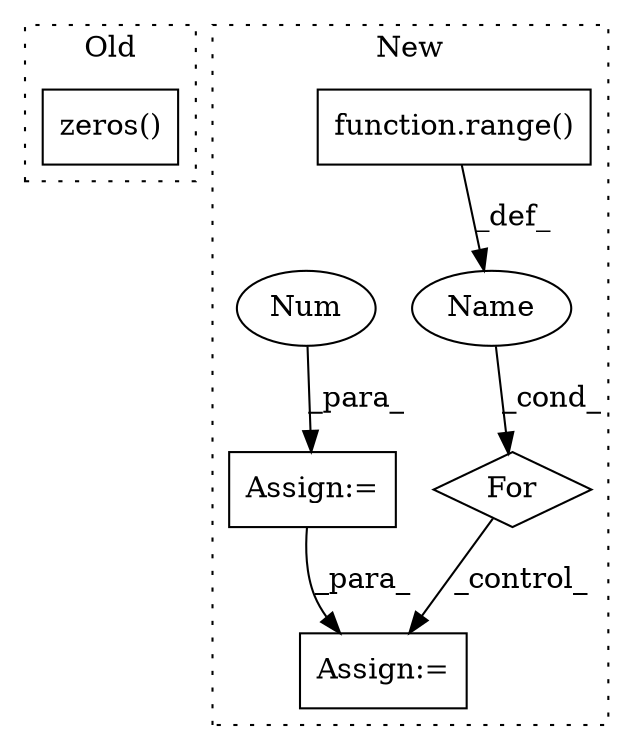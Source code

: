 digraph G {
subgraph cluster0 {
1 [label="zeros()" a="75" s="1175,1191" l="12,58" shape="box"];
label = "Old";
style="dotted";
}
subgraph cluster1 {
2 [label="function.range()" a="75" s="640,659" l="6,1" shape="box"];
3 [label="For" a="107" s="631,660" l="4,14" shape="diamond"];
4 [label="Assign:=" a="68" s="755" l="4" shape="box"];
5 [label="Name" a="87" s="635" l="1" shape="ellipse"];
6 [label="Assign:=" a="68" s="618" l="3" shape="box"];
7 [label="Num" a="76" s="621" l="1" shape="ellipse"];
label = "New";
style="dotted";
}
2 -> 5 [label="_def_"];
3 -> 4 [label="_control_"];
5 -> 3 [label="_cond_"];
6 -> 4 [label="_para_"];
7 -> 6 [label="_para_"];
}
